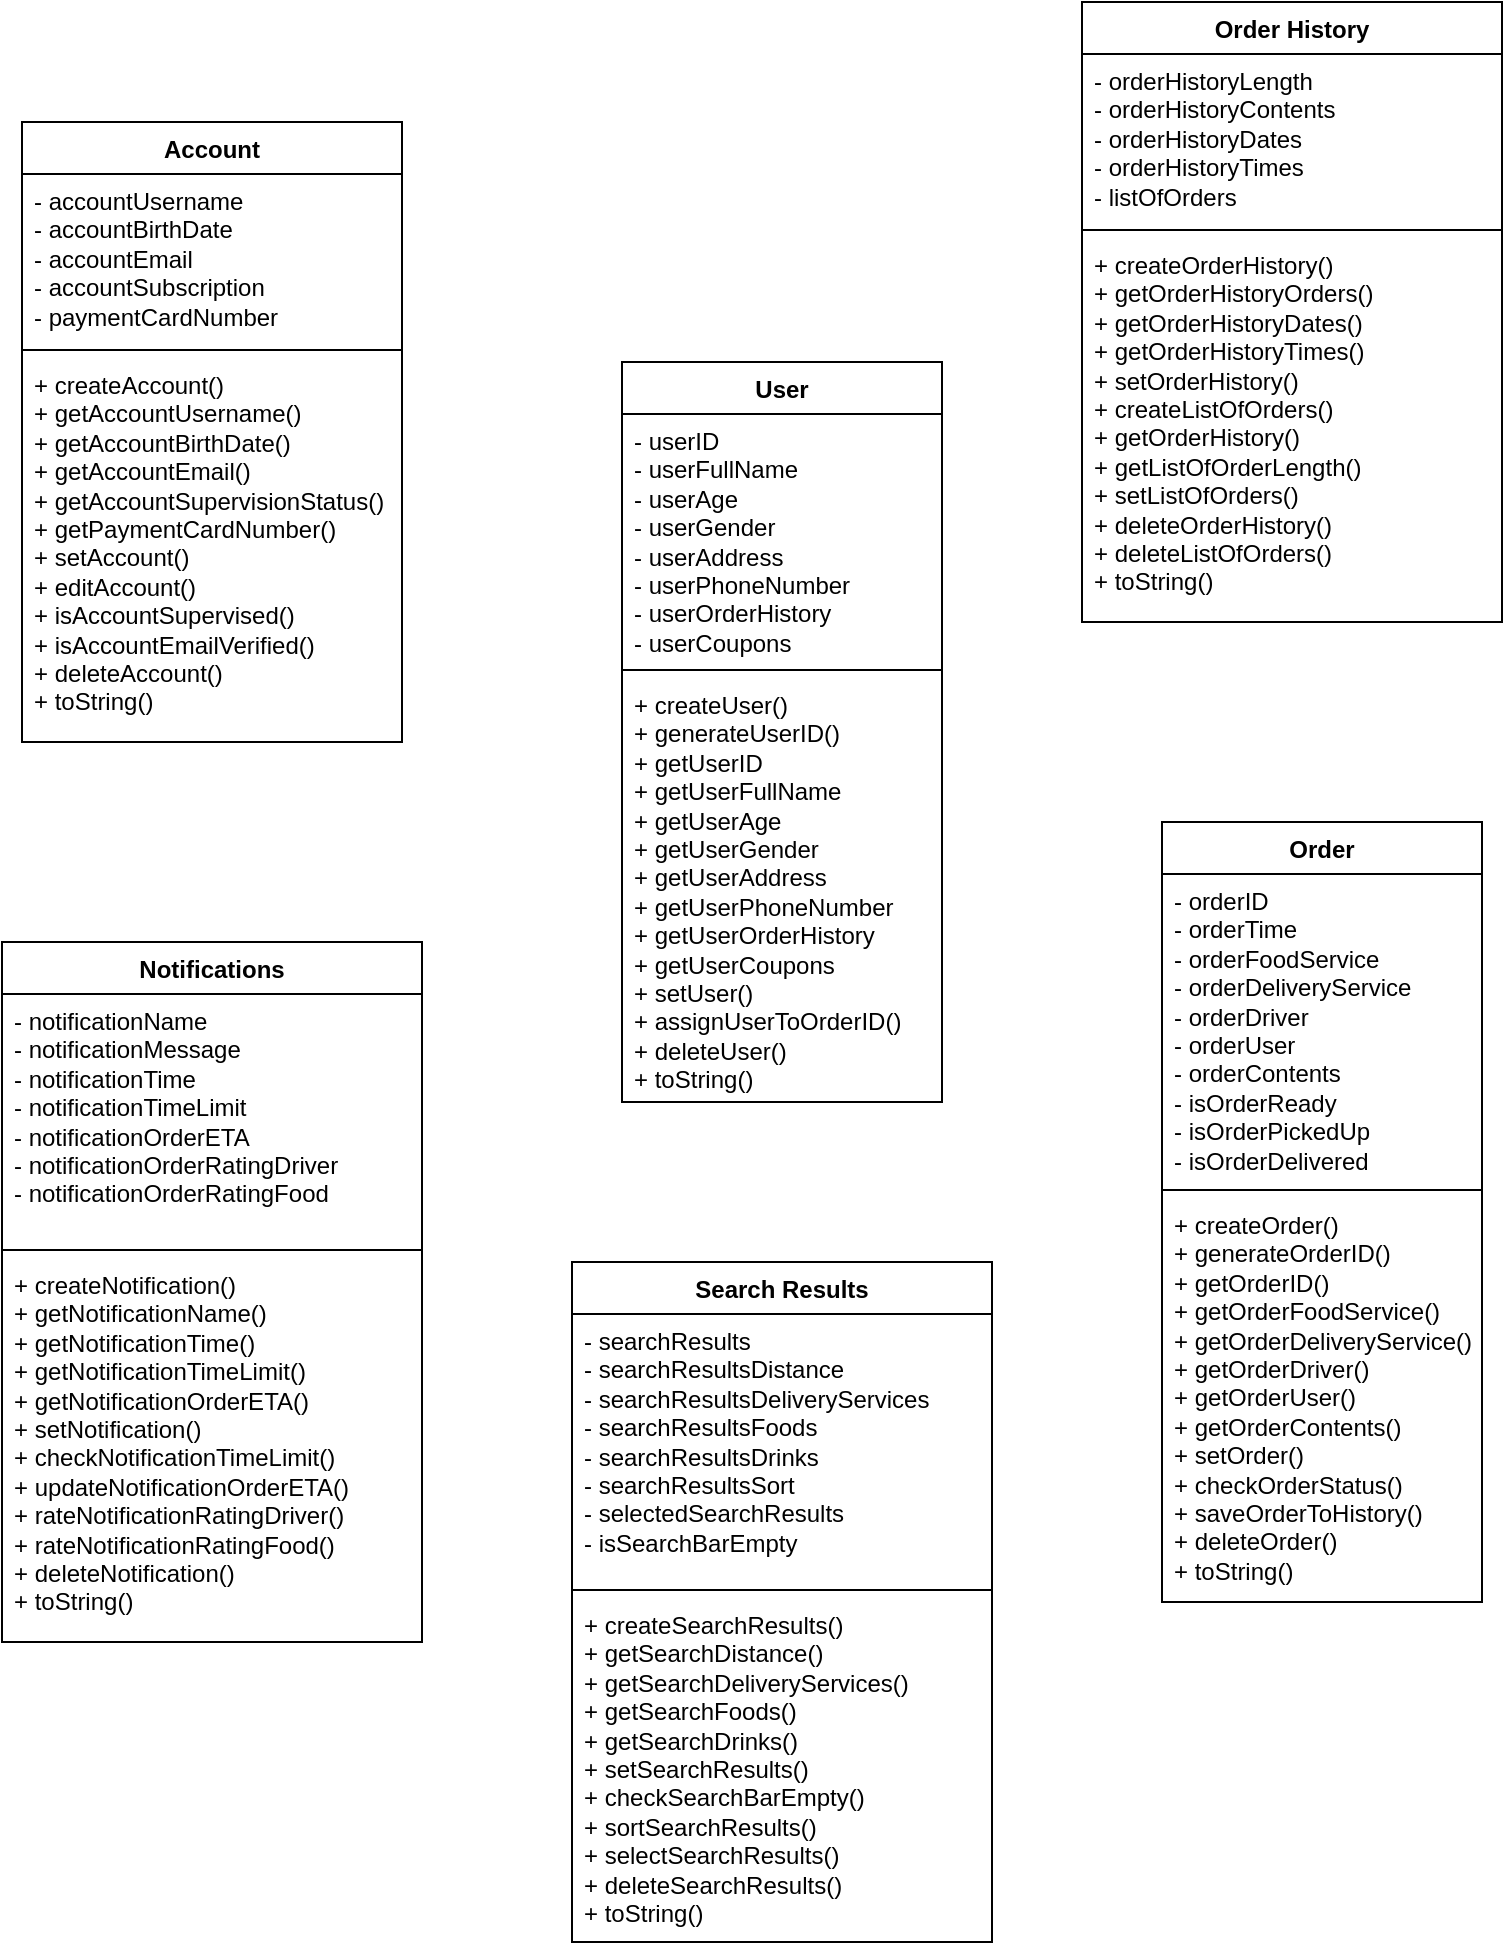 <mxfile version="22.1.2" type="device" pages="2">
  <diagram name="Page-1" id="BBq17ygAngS4HO75WDEs">
    <mxGraphModel dx="1004" dy="709" grid="1" gridSize="10" guides="1" tooltips="1" connect="1" arrows="1" fold="1" page="1" pageScale="1" pageWidth="850" pageHeight="1100" math="0" shadow="0">
      <root>
        <mxCell id="0" />
        <mxCell id="1" parent="0" />
        <mxCell id="hUOiWNm01Zd8j-rzL-XV-1" value="User" style="swimlane;fontStyle=1;align=center;verticalAlign=top;childLayout=stackLayout;horizontal=1;startSize=26;horizontalStack=0;resizeParent=1;resizeParentMax=0;resizeLast=0;collapsible=1;marginBottom=0;whiteSpace=wrap;html=1;" parent="1" vertex="1">
          <mxGeometry x="390" y="260" width="160" height="370" as="geometry" />
        </mxCell>
        <mxCell id="hUOiWNm01Zd8j-rzL-XV-2" value="- userID&lt;br&gt;- userFullName&lt;br&gt;- userAge&lt;br&gt;- userGender&lt;br&gt;- userAddress&lt;br&gt;- userPhoneNumber&lt;br&gt;- userOrderHistory&lt;br&gt;- userCoupons" style="text;strokeColor=none;fillColor=none;align=left;verticalAlign=top;spacingLeft=4;spacingRight=4;overflow=hidden;rotatable=0;points=[[0,0.5],[1,0.5]];portConstraint=eastwest;whiteSpace=wrap;html=1;" parent="hUOiWNm01Zd8j-rzL-XV-1" vertex="1">
          <mxGeometry y="26" width="160" height="124" as="geometry" />
        </mxCell>
        <mxCell id="hUOiWNm01Zd8j-rzL-XV-3" value="" style="line;strokeWidth=1;fillColor=none;align=left;verticalAlign=middle;spacingTop=-1;spacingLeft=3;spacingRight=3;rotatable=0;labelPosition=right;points=[];portConstraint=eastwest;strokeColor=inherit;" parent="hUOiWNm01Zd8j-rzL-XV-1" vertex="1">
          <mxGeometry y="150" width="160" height="8" as="geometry" />
        </mxCell>
        <mxCell id="hUOiWNm01Zd8j-rzL-XV-4" value="+ createUser()&lt;br&gt;+ generateUserID()&lt;br&gt;+ getUserID&lt;br&gt;+ getUserFullName&lt;br&gt;+ getUserAge&lt;br&gt;+ getUserGender&lt;br&gt;+ getUserAddress&lt;br&gt;+ getUserPhoneNumber&lt;br&gt;+ getUserOrderHistory&lt;br&gt;+ getUserCoupons&lt;br&gt;+ setUser()&lt;br&gt;+ assignUserToOrderID()&lt;br&gt;+ deleteUser()&lt;br&gt;+ toString()" style="text;strokeColor=none;fillColor=none;align=left;verticalAlign=top;spacingLeft=4;spacingRight=4;overflow=hidden;rotatable=0;points=[[0,0.5],[1,0.5]];portConstraint=eastwest;whiteSpace=wrap;html=1;" parent="hUOiWNm01Zd8j-rzL-XV-1" vertex="1">
          <mxGeometry y="158" width="160" height="212" as="geometry" />
        </mxCell>
        <mxCell id="hUOiWNm01Zd8j-rzL-XV-5" value="Order" style="swimlane;fontStyle=1;align=center;verticalAlign=top;childLayout=stackLayout;horizontal=1;startSize=26;horizontalStack=0;resizeParent=1;resizeParentMax=0;resizeLast=0;collapsible=1;marginBottom=0;whiteSpace=wrap;html=1;" parent="1" vertex="1">
          <mxGeometry x="660" y="490" width="160" height="390" as="geometry" />
        </mxCell>
        <mxCell id="hUOiWNm01Zd8j-rzL-XV-6" value="- orderID&lt;br&gt;- orderTime&lt;br&gt;- orderFoodService&lt;br&gt;- orderDeliveryService&lt;br&gt;- orderDriver&lt;br&gt;- orderUser&lt;br&gt;- orderContents&lt;br&gt;- isOrderReady&lt;br&gt;- isOrderPickedUp&lt;br&gt;- isOrderDelivered" style="text;strokeColor=none;fillColor=none;align=left;verticalAlign=top;spacingLeft=4;spacingRight=4;overflow=hidden;rotatable=0;points=[[0,0.5],[1,0.5]];portConstraint=eastwest;whiteSpace=wrap;html=1;" parent="hUOiWNm01Zd8j-rzL-XV-5" vertex="1">
          <mxGeometry y="26" width="160" height="154" as="geometry" />
        </mxCell>
        <mxCell id="hUOiWNm01Zd8j-rzL-XV-7" value="" style="line;strokeWidth=1;fillColor=none;align=left;verticalAlign=middle;spacingTop=-1;spacingLeft=3;spacingRight=3;rotatable=0;labelPosition=right;points=[];portConstraint=eastwest;strokeColor=inherit;" parent="hUOiWNm01Zd8j-rzL-XV-5" vertex="1">
          <mxGeometry y="180" width="160" height="8" as="geometry" />
        </mxCell>
        <mxCell id="hUOiWNm01Zd8j-rzL-XV-8" value="+ createOrder()&lt;br&gt;+ generateOrderID()&lt;br&gt;+ getOrderID()&lt;br&gt;+ getOrderFoodService()&lt;br&gt;+ getOrderDeliveryService()&lt;br&gt;+ getOrderDriver()&lt;br&gt;+ getOrderUser()&lt;br&gt;+ getOrderContents()&lt;br&gt;+ setOrder()&lt;br&gt;+ checkOrderStatus()&lt;br&gt;+ saveOrderToHistory()&lt;br&gt;+ deleteOrder()&lt;br&gt;+ toString()" style="text;strokeColor=none;fillColor=none;align=left;verticalAlign=top;spacingLeft=4;spacingRight=4;overflow=hidden;rotatable=0;points=[[0,0.5],[1,0.5]];portConstraint=eastwest;whiteSpace=wrap;html=1;" parent="hUOiWNm01Zd8j-rzL-XV-5" vertex="1">
          <mxGeometry y="188" width="160" height="202" as="geometry" />
        </mxCell>
        <mxCell id="hUOiWNm01Zd8j-rzL-XV-9" value="" style="text;strokeColor=none;fillColor=none;align=left;verticalAlign=middle;spacingTop=-1;spacingLeft=4;spacingRight=4;rotatable=0;labelPosition=right;points=[];portConstraint=eastwest;" parent="1" vertex="1">
          <mxGeometry x="470" y="506" width="20" height="14" as="geometry" />
        </mxCell>
        <mxCell id="hUOiWNm01Zd8j-rzL-XV-14" value="Account" style="swimlane;fontStyle=1;align=center;verticalAlign=top;childLayout=stackLayout;horizontal=1;startSize=26;horizontalStack=0;resizeParent=1;resizeParentMax=0;resizeLast=0;collapsible=1;marginBottom=0;whiteSpace=wrap;html=1;" parent="1" vertex="1">
          <mxGeometry x="90" y="140" width="190" height="310" as="geometry" />
        </mxCell>
        <mxCell id="hUOiWNm01Zd8j-rzL-XV-15" value="- accountUsername&lt;br&gt;- accountBirthDate&lt;br&gt;- accountEmail&lt;br&gt;- accountSubscription&lt;br&gt;- paymentCardNumber" style="text;strokeColor=none;fillColor=none;align=left;verticalAlign=top;spacingLeft=4;spacingRight=4;overflow=hidden;rotatable=0;points=[[0,0.5],[1,0.5]];portConstraint=eastwest;whiteSpace=wrap;html=1;" parent="hUOiWNm01Zd8j-rzL-XV-14" vertex="1">
          <mxGeometry y="26" width="190" height="84" as="geometry" />
        </mxCell>
        <mxCell id="hUOiWNm01Zd8j-rzL-XV-16" value="" style="line;strokeWidth=1;fillColor=none;align=left;verticalAlign=middle;spacingTop=-1;spacingLeft=3;spacingRight=3;rotatable=0;labelPosition=right;points=[];portConstraint=eastwest;strokeColor=inherit;" parent="hUOiWNm01Zd8j-rzL-XV-14" vertex="1">
          <mxGeometry y="110" width="190" height="8" as="geometry" />
        </mxCell>
        <mxCell id="hUOiWNm01Zd8j-rzL-XV-17" value="+ createAccount()&lt;br&gt;+ getAccountUsername()&lt;br&gt;+ getAccountBirthDate()&lt;br&gt;+ getAccountEmail()&lt;br&gt;+ getAccountSupervisionStatus()&lt;br&gt;+ getPaymentCardNumber()&lt;br&gt;+ setAccount()&lt;br&gt;+ editAccount()&lt;br&gt;+ isAccountSupervised()&lt;br&gt;+ isAccountEmailVerified()&lt;br&gt;+ deleteAccount()&lt;br&gt;+ toString()" style="text;strokeColor=none;fillColor=none;align=left;verticalAlign=top;spacingLeft=4;spacingRight=4;overflow=hidden;rotatable=0;points=[[0,0.5],[1,0.5]];portConstraint=eastwest;whiteSpace=wrap;html=1;" parent="hUOiWNm01Zd8j-rzL-XV-14" vertex="1">
          <mxGeometry y="118" width="190" height="192" as="geometry" />
        </mxCell>
        <mxCell id="hUOiWNm01Zd8j-rzL-XV-30" value="Notifications" style="swimlane;fontStyle=1;align=center;verticalAlign=top;childLayout=stackLayout;horizontal=1;startSize=26;horizontalStack=0;resizeParent=1;resizeParentMax=0;resizeLast=0;collapsible=1;marginBottom=0;whiteSpace=wrap;html=1;" parent="1" vertex="1">
          <mxGeometry x="80" y="550" width="210" height="350" as="geometry" />
        </mxCell>
        <mxCell id="hUOiWNm01Zd8j-rzL-XV-31" value="- notificationName&lt;br&gt;- notificationMessage&lt;br&gt;- notificationTime&lt;br&gt;- notificationTimeLimit&lt;br&gt;- notificationOrderETA&lt;br&gt;- notificationOrderRatingDriver&lt;br&gt;- notificationOrderRatingFood" style="text;strokeColor=none;fillColor=none;align=left;verticalAlign=top;spacingLeft=4;spacingRight=4;overflow=hidden;rotatable=0;points=[[0,0.5],[1,0.5]];portConstraint=eastwest;whiteSpace=wrap;html=1;" parent="hUOiWNm01Zd8j-rzL-XV-30" vertex="1">
          <mxGeometry y="26" width="210" height="124" as="geometry" />
        </mxCell>
        <mxCell id="hUOiWNm01Zd8j-rzL-XV-32" value="" style="line;strokeWidth=1;fillColor=none;align=left;verticalAlign=middle;spacingTop=-1;spacingLeft=3;spacingRight=3;rotatable=0;labelPosition=right;points=[];portConstraint=eastwest;strokeColor=inherit;" parent="hUOiWNm01Zd8j-rzL-XV-30" vertex="1">
          <mxGeometry y="150" width="210" height="8" as="geometry" />
        </mxCell>
        <mxCell id="hUOiWNm01Zd8j-rzL-XV-33" value="+ createNotification()&lt;br&gt;+ getNotificationName()&lt;br&gt;+ getNotificationTime()&lt;br&gt;+ getNotificationTimeLimit()&lt;br&gt;+ getNotificationOrderETA()&lt;br&gt;+ setNotification()&lt;br&gt;+ checkNotificationTimeLimit()&lt;br&gt;+ updateNotificationOrderETA()&lt;br&gt;+ rateNotificationRatingDriver()&lt;br&gt;+ rateNotificationRatingFood()&lt;br&gt;+ deleteNotification()&lt;br&gt;+ toString()" style="text;strokeColor=none;fillColor=none;align=left;verticalAlign=top;spacingLeft=4;spacingRight=4;overflow=hidden;rotatable=0;points=[[0,0.5],[1,0.5]];portConstraint=eastwest;whiteSpace=wrap;html=1;" parent="hUOiWNm01Zd8j-rzL-XV-30" vertex="1">
          <mxGeometry y="158" width="210" height="192" as="geometry" />
        </mxCell>
        <mxCell id="hUOiWNm01Zd8j-rzL-XV-34" value="Order History" style="swimlane;fontStyle=1;align=center;verticalAlign=top;childLayout=stackLayout;horizontal=1;startSize=26;horizontalStack=0;resizeParent=1;resizeParentMax=0;resizeLast=0;collapsible=1;marginBottom=0;whiteSpace=wrap;html=1;" parent="1" vertex="1">
          <mxGeometry x="620" y="80" width="210" height="310" as="geometry" />
        </mxCell>
        <mxCell id="hUOiWNm01Zd8j-rzL-XV-35" value="- orderHistoryLength&lt;br&gt;- orderHistoryContents&lt;br&gt;- orderHistoryDates&lt;br&gt;- orderHistoryTimes&lt;br&gt;- listOfOrders" style="text;strokeColor=none;fillColor=none;align=left;verticalAlign=top;spacingLeft=4;spacingRight=4;overflow=hidden;rotatable=0;points=[[0,0.5],[1,0.5]];portConstraint=eastwest;whiteSpace=wrap;html=1;" parent="hUOiWNm01Zd8j-rzL-XV-34" vertex="1">
          <mxGeometry y="26" width="210" height="84" as="geometry" />
        </mxCell>
        <mxCell id="hUOiWNm01Zd8j-rzL-XV-36" value="" style="line;strokeWidth=1;fillColor=none;align=left;verticalAlign=middle;spacingTop=-1;spacingLeft=3;spacingRight=3;rotatable=0;labelPosition=right;points=[];portConstraint=eastwest;strokeColor=inherit;" parent="hUOiWNm01Zd8j-rzL-XV-34" vertex="1">
          <mxGeometry y="110" width="210" height="8" as="geometry" />
        </mxCell>
        <mxCell id="hUOiWNm01Zd8j-rzL-XV-37" value="+ createOrderHistory()&lt;br&gt;+ getOrderHistoryOrders()&lt;br&gt;+ getOrderHistoryDates()&lt;br&gt;+ getOrderHistoryTimes()&lt;br&gt;+ setOrderHistory()&lt;br&gt;+ createListOfOrders()&lt;br&gt;+ getOrderHistory()&lt;br&gt;+ getListOfOrderLength()&lt;br&gt;+ setListOfOrders()&lt;br&gt;+ deleteOrderHistory()&lt;br&gt;+ deleteListOfOrders()&lt;br&gt;+ toString()" style="text;strokeColor=none;fillColor=none;align=left;verticalAlign=top;spacingLeft=4;spacingRight=4;overflow=hidden;rotatable=0;points=[[0,0.5],[1,0.5]];portConstraint=eastwest;whiteSpace=wrap;html=1;" parent="hUOiWNm01Zd8j-rzL-XV-34" vertex="1">
          <mxGeometry y="118" width="210" height="192" as="geometry" />
        </mxCell>
        <mxCell id="hUOiWNm01Zd8j-rzL-XV-42" value="Search Results" style="swimlane;fontStyle=1;align=center;verticalAlign=top;childLayout=stackLayout;horizontal=1;startSize=26;horizontalStack=0;resizeParent=1;resizeParentMax=0;resizeLast=0;collapsible=1;marginBottom=0;whiteSpace=wrap;html=1;" parent="1" vertex="1">
          <mxGeometry x="365" y="710" width="210" height="340" as="geometry" />
        </mxCell>
        <mxCell id="hUOiWNm01Zd8j-rzL-XV-43" value="- searchResults&lt;br&gt;- searchResultsDistance&lt;br&gt;- searchResultsDeliveryServices&lt;br&gt;- searchResultsFoods&lt;br&gt;- searchResultsDrinks&lt;br&gt;- searchResultsSort&lt;br&gt;- selectedSearchResults&lt;br&gt;- isSearchBarEmpty" style="text;strokeColor=none;fillColor=none;align=left;verticalAlign=top;spacingLeft=4;spacingRight=4;overflow=hidden;rotatable=0;points=[[0,0.5],[1,0.5]];portConstraint=eastwest;whiteSpace=wrap;html=1;" parent="hUOiWNm01Zd8j-rzL-XV-42" vertex="1">
          <mxGeometry y="26" width="210" height="134" as="geometry" />
        </mxCell>
        <mxCell id="hUOiWNm01Zd8j-rzL-XV-44" value="" style="line;strokeWidth=1;fillColor=none;align=left;verticalAlign=middle;spacingTop=-1;spacingLeft=3;spacingRight=3;rotatable=0;labelPosition=right;points=[];portConstraint=eastwest;strokeColor=inherit;" parent="hUOiWNm01Zd8j-rzL-XV-42" vertex="1">
          <mxGeometry y="160" width="210" height="8" as="geometry" />
        </mxCell>
        <mxCell id="hUOiWNm01Zd8j-rzL-XV-45" value="+ createSearchResults()&lt;br&gt;+ getSearchDistance()&lt;br&gt;+ getSearchDeliveryServices()&lt;br&gt;+ getSearchFoods()&lt;br&gt;+ getSearchDrinks()&lt;br&gt;+ setSearchResults()&lt;br&gt;+ checkSearchBarEmpty()&lt;br&gt;+ sortSearchResults()&lt;br&gt;+ selectSearchResults()&lt;br&gt;+ deleteSearchResults()&lt;br&gt;+ toString()" style="text;strokeColor=none;fillColor=none;align=left;verticalAlign=top;spacingLeft=4;spacingRight=4;overflow=hidden;rotatable=0;points=[[0,0.5],[1,0.5]];portConstraint=eastwest;whiteSpace=wrap;html=1;" parent="hUOiWNm01Zd8j-rzL-XV-42" vertex="1">
          <mxGeometry y="168" width="210" height="172" as="geometry" />
        </mxCell>
      </root>
    </mxGraphModel>
  </diagram>
  <diagram id="iO723m7JpJFDTCtmrrDq" name="Page-2">
    <mxGraphModel dx="1004" dy="709" grid="1" gridSize="10" guides="1" tooltips="1" connect="1" arrows="1" fold="1" page="1" pageScale="1" pageWidth="850" pageHeight="1100" math="0" shadow="0">
      <root>
        <mxCell id="0" />
        <mxCell id="1" parent="0" />
        <mxCell id="881ObM39c-y3OabPZlUi-1" value="" style="ellipse;whiteSpace=wrap;html=1;aspect=fixed;fillColor=#1C8AEB;" vertex="1" parent="1">
          <mxGeometry x="23" y="270" width="70" height="70" as="geometry" />
        </mxCell>
        <mxCell id="881ObM39c-y3OabPZlUi-2" value="" style="endArrow=classic;html=1;rounded=0;exitX=1;exitY=0.5;exitDx=0;exitDy=0;entryX=-0.022;entryY=0.312;entryDx=0;entryDy=0;entryPerimeter=0;" edge="1" parent="1" source="881ObM39c-y3OabPZlUi-1" target="i7DODh0-ZP-yfXFCSAwM-2">
          <mxGeometry width="50" height="50" relative="1" as="geometry">
            <mxPoint x="313" y="370" as="sourcePoint" />
            <mxPoint x="233" y="305" as="targetPoint" />
          </mxGeometry>
        </mxCell>
        <mxCell id="881ObM39c-y3OabPZlUi-3" value="createOrder()" style="edgeLabel;html=1;align=center;verticalAlign=middle;resizable=0;points=[];" vertex="1" connectable="0" parent="881ObM39c-y3OabPZlUi-2">
          <mxGeometry x="-0.095" relative="1" as="geometry">
            <mxPoint as="offset" />
          </mxGeometry>
        </mxCell>
        <mxCell id="881ObM39c-y3OabPZlUi-5" value="&lt;font style=&quot;font-size: 20px;&quot;&gt;Order&lt;/font&gt;" style="text;html=1;strokeColor=none;fillColor=none;align=center;verticalAlign=middle;whiteSpace=wrap;rounded=0;" vertex="1" parent="1">
          <mxGeometry x="93" y="180" width="80" height="40" as="geometry" />
        </mxCell>
        <mxCell id="OXmGxCacmODsTlMth6yV-3" style="edgeStyle=orthogonalEdgeStyle;rounded=0;orthogonalLoop=1;jettySize=auto;html=1;entryX=0.5;entryY=0;entryDx=0;entryDy=0;exitX=0.5;exitY=0;exitDx=0;exitDy=0;" edge="1" parent="1" source="i7DODh0-ZP-yfXFCSAwM-1" target="OXmGxCacmODsTlMth6yV-1">
          <mxGeometry relative="1" as="geometry">
            <Array as="points">
              <mxPoint x="303" y="210" />
              <mxPoint x="890" y="210" />
            </Array>
          </mxGeometry>
        </mxCell>
        <mxCell id="OXmGxCacmODsTlMth6yV-5" value="[previousOrder] / getOrderContents(previousOrder)" style="edgeLabel;html=1;align=center;verticalAlign=middle;resizable=0;points=[];" vertex="1" connectable="0" parent="OXmGxCacmODsTlMth6yV-3">
          <mxGeometry x="-0.323" y="1" relative="1" as="geometry">
            <mxPoint x="68" as="offset" />
          </mxGeometry>
        </mxCell>
        <mxCell id="i7DODh0-ZP-yfXFCSAwM-1" value="GettingOrderContents" style="swimlane;fontStyle=0;childLayout=stackLayout;horizontal=1;startSize=26;fillColor=none;horizontalStack=0;resizeParent=1;resizeParentMax=0;resizeLast=0;collapsible=1;marginBottom=0;whiteSpace=wrap;html=1;" vertex="1" parent="1">
          <mxGeometry x="223" y="250" width="160" height="120" as="geometry" />
        </mxCell>
        <mxCell id="i7DODh0-ZP-yfXFCSAwM-2" value="Do / Check if Order is Previous Order or Search Results&lt;br&gt;Do / Press View Order Button" style="text;strokeColor=none;fillColor=none;align=left;verticalAlign=top;spacingLeft=4;spacingRight=4;overflow=hidden;rotatable=0;points=[[0,0.5],[1,0.5]];portConstraint=eastwest;whiteSpace=wrap;html=1;" vertex="1" parent="i7DODh0-ZP-yfXFCSAwM-1">
          <mxGeometry y="26" width="160" height="94" as="geometry" />
        </mxCell>
        <mxCell id="OXmGxCacmODsTlMth6yV-1" value="ViewingOrder" style="swimlane;fontStyle=0;childLayout=stackLayout;horizontal=1;startSize=26;fillColor=none;horizontalStack=0;resizeParent=1;resizeParentMax=0;resizeLast=0;collapsible=1;marginBottom=0;whiteSpace=wrap;html=1;" vertex="1" parent="1">
          <mxGeometry x="810" y="245" width="160" height="120" as="geometry" />
        </mxCell>
        <mxCell id="OXmGxCacmODsTlMth6yV-2" value="Do / Check if Order is Previous Order or Search Results" style="text;strokeColor=none;fillColor=none;align=left;verticalAlign=top;spacingLeft=4;spacingRight=4;overflow=hidden;rotatable=0;points=[[0,0.5],[1,0.5]];portConstraint=eastwest;whiteSpace=wrap;html=1;" vertex="1" parent="OXmGxCacmODsTlMth6yV-1">
          <mxGeometry y="26" width="160" height="94" as="geometry" />
        </mxCell>
        <mxCell id="OXmGxCacmODsTlMth6yV-4" style="edgeStyle=orthogonalEdgeStyle;rounded=0;orthogonalLoop=1;jettySize=auto;html=1;entryX=0.49;entryY=0.997;entryDx=0;entryDy=0;entryPerimeter=0;" edge="1" parent="1" target="OXmGxCacmODsTlMth6yV-2">
          <mxGeometry relative="1" as="geometry">
            <mxPoint x="283" y="370" as="sourcePoint" />
            <Array as="points">
              <mxPoint x="283" y="420" />
              <mxPoint x="888" y="420" />
            </Array>
          </mxGeometry>
        </mxCell>
        <mxCell id="LRZMYISW_rccMUsVP08w-2" value="[searchResults] / getOrderContents(searchResults)" style="edgeLabel;html=1;align=center;verticalAlign=middle;resizable=0;points=[];" vertex="1" connectable="0" parent="OXmGxCacmODsTlMth6yV-4">
          <mxGeometry x="-0.497" y="-2" relative="1" as="geometry">
            <mxPoint x="157" as="offset" />
          </mxGeometry>
        </mxCell>
        <mxCell id="0qLKzErZtaGbrd1YiENd-1" value="BeingEdited" style="swimlane;fontStyle=0;childLayout=stackLayout;horizontal=1;startSize=26;fillColor=none;horizontalStack=0;resizeParent=1;resizeParentMax=0;resizeLast=0;collapsible=1;marginBottom=0;whiteSpace=wrap;html=1;" vertex="1" parent="1">
          <mxGeometry x="440" y="250" width="160" height="120" as="geometry" />
        </mxCell>
        <mxCell id="0qLKzErZtaGbrd1YiENd-2" value="Do / Add or Delete Order contents&lt;br&gt;Do / Save Order Button pressed" style="text;strokeColor=none;fillColor=none;align=left;verticalAlign=top;spacingLeft=4;spacingRight=4;overflow=hidden;rotatable=0;points=[[0,0.5],[1,0.5]];portConstraint=eastwest;whiteSpace=wrap;html=1;" vertex="1" parent="0qLKzErZtaGbrd1YiENd-1">
          <mxGeometry y="26" width="160" height="94" as="geometry" />
        </mxCell>
        <mxCell id="0qLKzErZtaGbrd1YiENd-3" style="edgeStyle=orthogonalEdgeStyle;rounded=0;orthogonalLoop=1;jettySize=auto;html=1;entryX=1.022;entryY=0.112;entryDx=0;entryDy=0;entryPerimeter=0;" edge="1" parent="1" source="OXmGxCacmODsTlMth6yV-2" target="0qLKzErZtaGbrd1YiENd-2">
          <mxGeometry relative="1" as="geometry">
            <Array as="points">
              <mxPoint x="760" y="287" />
              <mxPoint x="760" y="287" />
            </Array>
          </mxGeometry>
        </mxCell>
        <mxCell id="0qLKzErZtaGbrd1YiENd-4" value="editOrder()" style="edgeLabel;html=1;align=center;verticalAlign=middle;resizable=0;points=[];" vertex="1" connectable="0" parent="0qLKzErZtaGbrd1YiENd-3">
          <mxGeometry x="0.661" y="1" relative="1" as="geometry">
            <mxPoint x="62" as="offset" />
          </mxGeometry>
        </mxCell>
        <mxCell id="0qLKzErZtaGbrd1YiENd-5" style="edgeStyle=orthogonalEdgeStyle;rounded=0;orthogonalLoop=1;jettySize=auto;html=1;" edge="1" parent="1" source="0qLKzErZtaGbrd1YiENd-2">
          <mxGeometry relative="1" as="geometry">
            <mxPoint x="810" y="340" as="targetPoint" />
            <Array as="points">
              <mxPoint x="807" y="340" />
            </Array>
          </mxGeometry>
        </mxCell>
      </root>
    </mxGraphModel>
  </diagram>
</mxfile>
